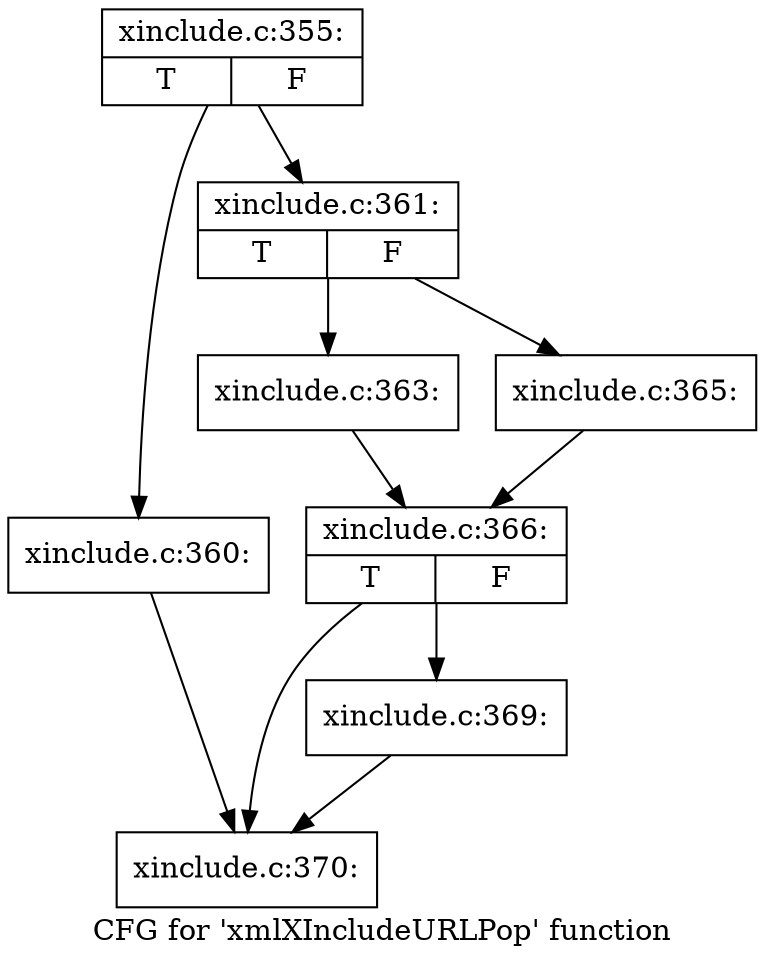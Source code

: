 digraph "CFG for 'xmlXIncludeURLPop' function" {
	label="CFG for 'xmlXIncludeURLPop' function";

	Node0x5146f90 [shape=record,label="{xinclude.c:355:|{<s0>T|<s1>F}}"];
	Node0x5146f90 -> Node0x546ef80;
	Node0x5146f90 -> Node0x546efd0;
	Node0x546ef80 [shape=record,label="{xinclude.c:360:}"];
	Node0x546ef80 -> Node0x54941d0;
	Node0x546efd0 [shape=record,label="{xinclude.c:361:|{<s0>T|<s1>F}}"];
	Node0x546efd0 -> Node0x5488650;
	Node0x546efd0 -> Node0x54886f0;
	Node0x5488650 [shape=record,label="{xinclude.c:363:}"];
	Node0x5488650 -> Node0x54886a0;
	Node0x54886f0 [shape=record,label="{xinclude.c:365:}"];
	Node0x54886f0 -> Node0x54886a0;
	Node0x54886a0 [shape=record,label="{xinclude.c:366:|{<s0>T|<s1>F}}"];
	Node0x54886a0 -> Node0x5494180;
	Node0x54886a0 -> Node0x54941d0;
	Node0x5494180 [shape=record,label="{xinclude.c:369:}"];
	Node0x5494180 -> Node0x54941d0;
	Node0x54941d0 [shape=record,label="{xinclude.c:370:}"];
}
